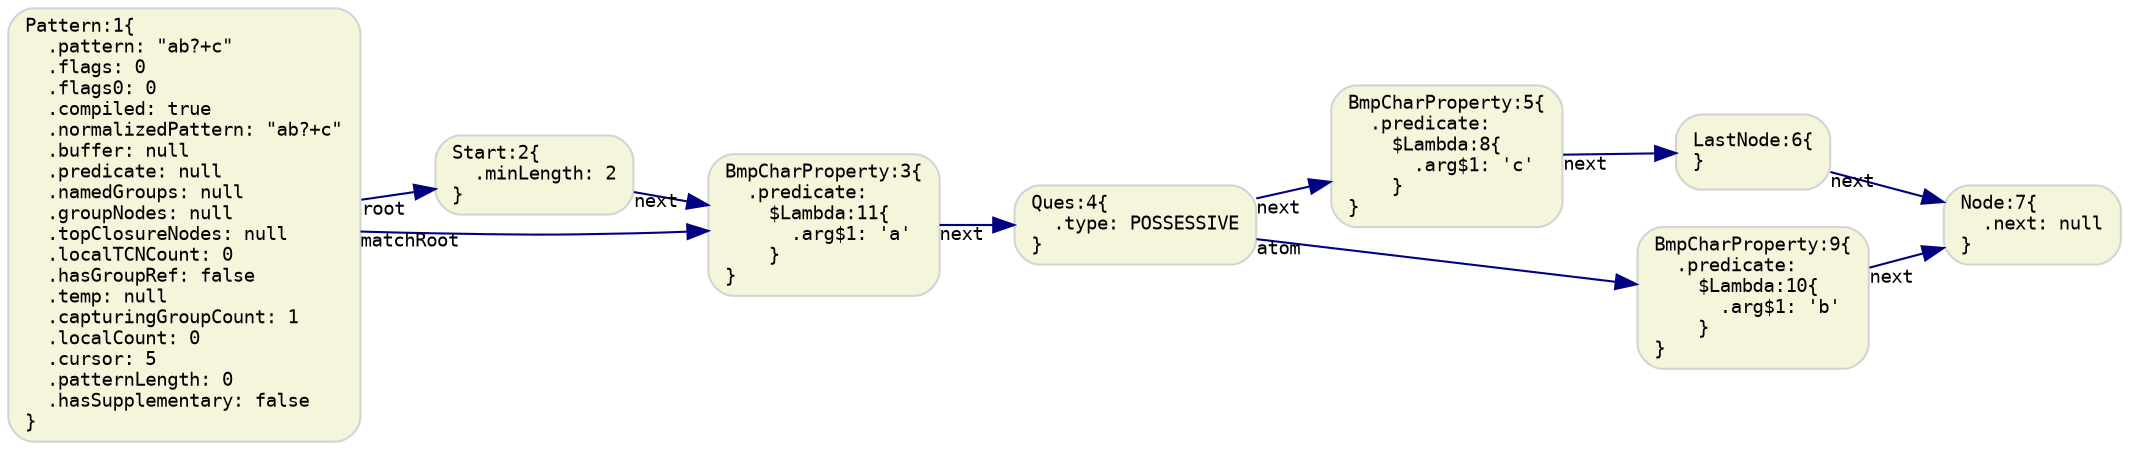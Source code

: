digraph G {
  rankdir=LR;
  graph [fontname="Monospace", fontsize="11"]

  // default nodes
  node [fontname="Monospace", fontsize="9", shape="box", style="rounded,filled", color="LightGray", fillcolor="Beige"]
  1[ label="Pattern:1\{\l  .pattern: \"ab?+c\"\l  .flags: 0\l  .flags0: 0\l  .compiled: true\l  .normalizedPattern: \"ab?+c\"\l  .buffer: null\l  .predicate: null\l  .namedGroups: null\l  .groupNodes: null\l  .topClosureNodes: null\l  .localTCNCount: 0\l  .hasGroupRef: false\l  .temp: null\l  .capturingGroupCount: 1\l  .localCount: 0\l  .cursor: 5\l  .patternLength: 0\l  .hasSupplementary: false\l\}\l" ]
  2[ label="Start:2\{\l  .minLength: 2\l\}\l" ]
  3[ label="BmpCharProperty:3\{\l  .predicate:\l    $Lambda:11\{\l      .arg$1: 'a'\l    \}\l\}\l" ]
  4[ label="Ques:4\{\l  .type: POSSESSIVE\l\}\l" ]
  5[ label="BmpCharProperty:5\{\l  .predicate:\l    $Lambda:8\{\l      .arg$1: 'c'\l    \}\l\}\l" ]
  6[ label="LastNode:6\{\l\}\l" ]
  7[ label="Node:7\{\l  .next: null\l\}\l" ]
  9[ label="BmpCharProperty:9\{\l  .predicate:\l    $Lambda:10\{\l      .arg$1: 'b'\l    \}\l\}\l" ]

  // default edges
  edge [fontname="Monospace", fontsize="9", color="Navy"]
  6 -> 7 [ label="",  taillabel="next" ]
  5 -> 6 [ label="",  taillabel="next" ]
  4 -> 5 [ label="",  taillabel="next" ]
  9 -> 7 [ label="",  taillabel="next" ]
  4 -> 9 [ label="",  taillabel="atom" ]
  3 -> 4 [ label="",  taillabel="next" ]
  2 -> 3 [ label="",  taillabel="next" ]
  1 -> 2 [ label="",  taillabel="root" ]
  1 -> 3 [ label="",  taillabel="matchRoot" ]
}
